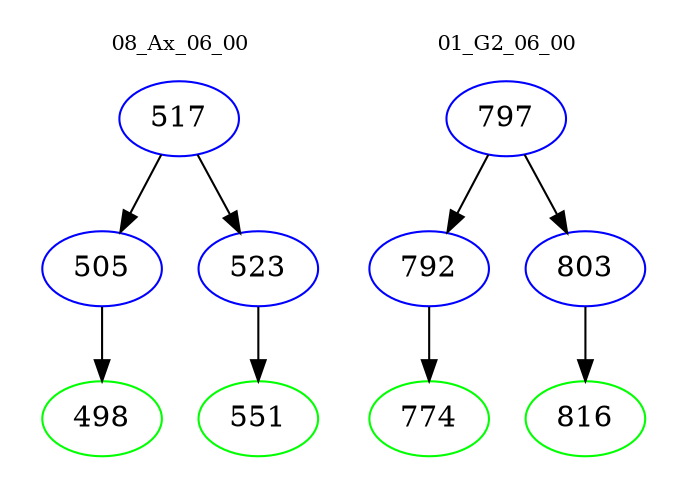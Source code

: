 digraph{
subgraph cluster_0 {
color = white
label = "08_Ax_06_00";
fontsize=10;
T0_517 [label="517", color="blue"]
T0_517 -> T0_505 [color="black"]
T0_505 [label="505", color="blue"]
T0_505 -> T0_498 [color="black"]
T0_498 [label="498", color="green"]
T0_517 -> T0_523 [color="black"]
T0_523 [label="523", color="blue"]
T0_523 -> T0_551 [color="black"]
T0_551 [label="551", color="green"]
}
subgraph cluster_1 {
color = white
label = "01_G2_06_00";
fontsize=10;
T1_797 [label="797", color="blue"]
T1_797 -> T1_792 [color="black"]
T1_792 [label="792", color="blue"]
T1_792 -> T1_774 [color="black"]
T1_774 [label="774", color="green"]
T1_797 -> T1_803 [color="black"]
T1_803 [label="803", color="blue"]
T1_803 -> T1_816 [color="black"]
T1_816 [label="816", color="green"]
}
}
